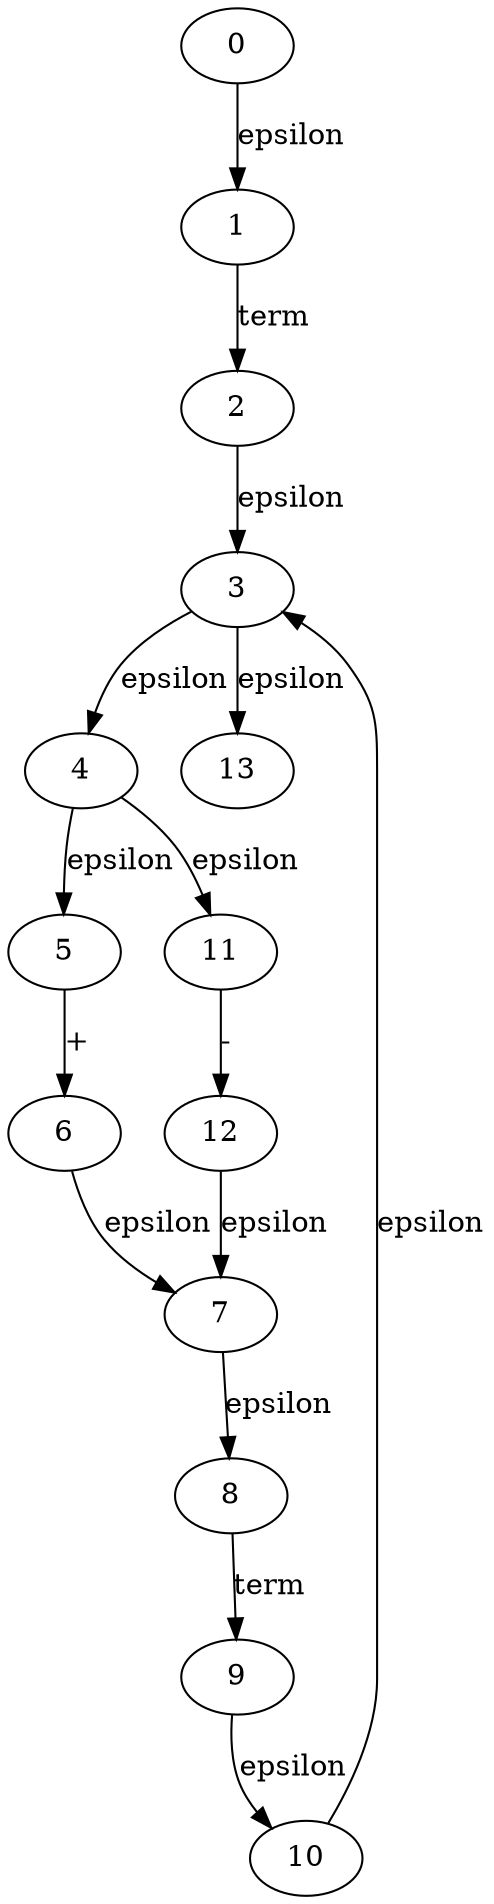 
digraph arith_expr {
  0->1[label=epsilon]
  1->2[label=term]
  2->3[label=epsilon]
  3->4[label=epsilon]
  4->5[label=epsilon]
  5->6[label="+"]
  6->7[label=epsilon]
  7->8[label=epsilon]
  8->9[label=term]
  9->10[label=epsilon]
  10->3[label=epsilon]
  4->11[label=epsilon]
  11->12[label="-"]
  12->7[label=epsilon]
  3->13[label=epsilon]
}
